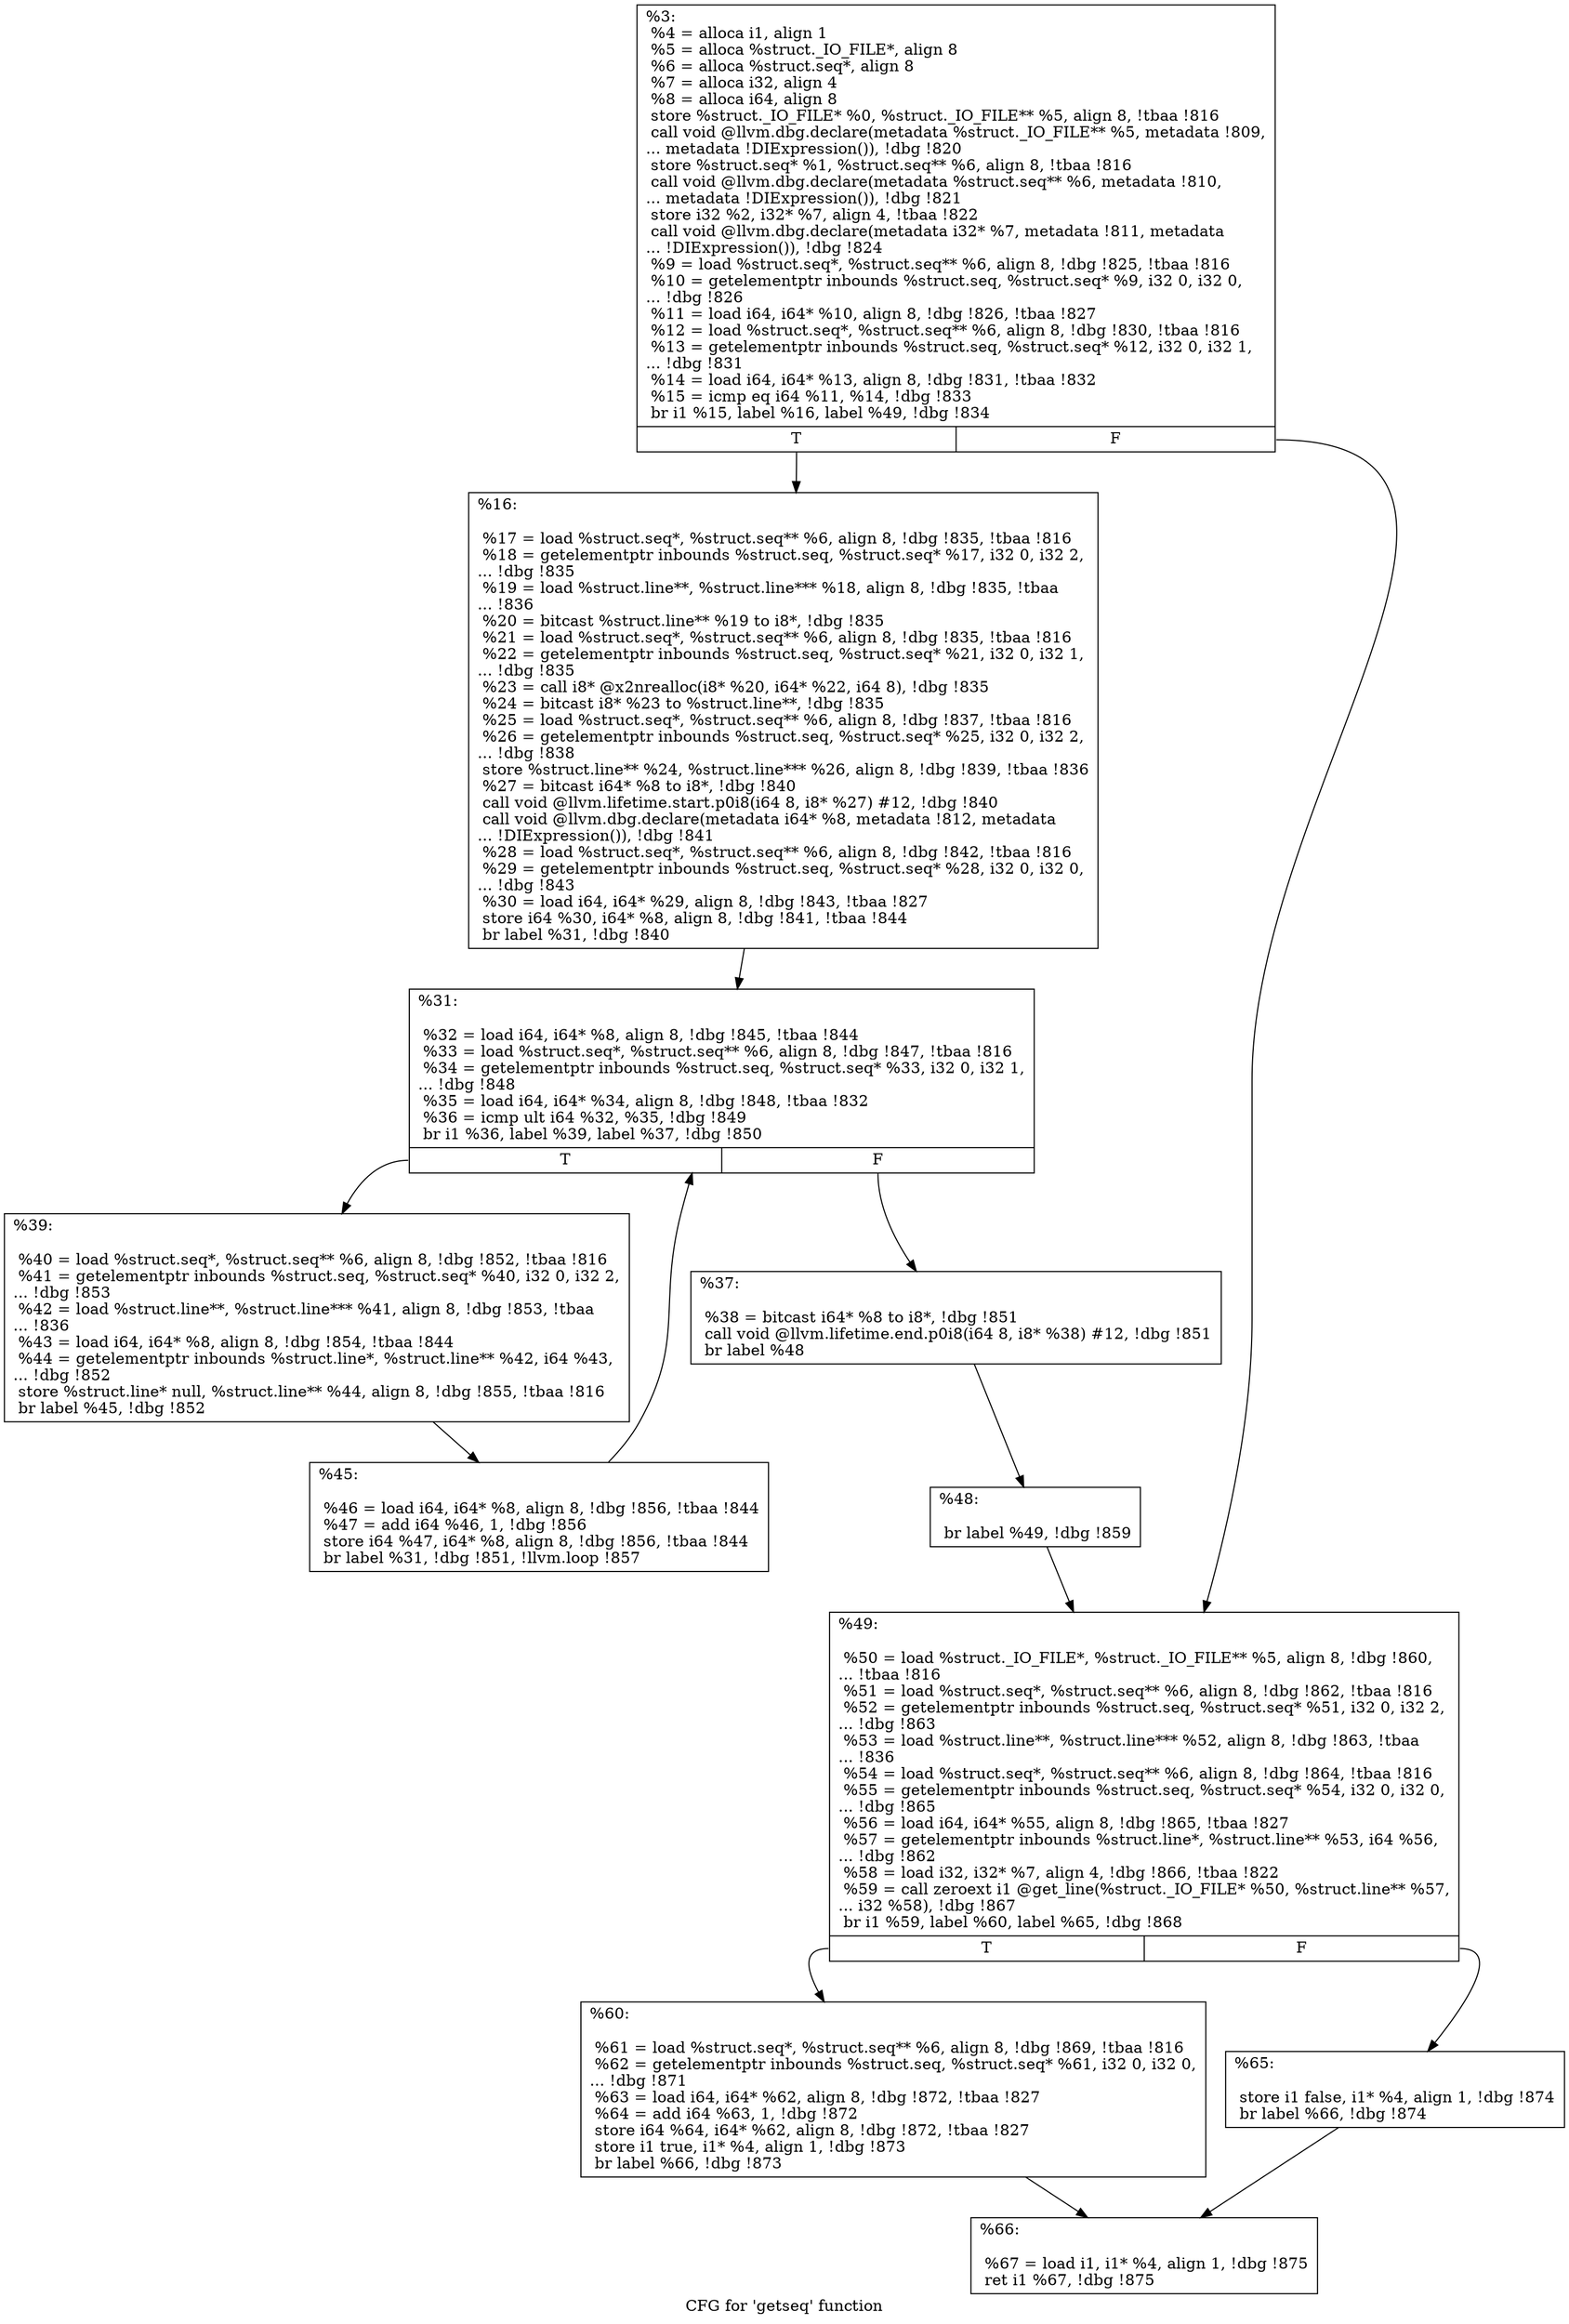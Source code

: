 digraph "CFG for 'getseq' function" {
	label="CFG for 'getseq' function";

	Node0xc93350 [shape=record,label="{%3:\l  %4 = alloca i1, align 1\l  %5 = alloca %struct._IO_FILE*, align 8\l  %6 = alloca %struct.seq*, align 8\l  %7 = alloca i32, align 4\l  %8 = alloca i64, align 8\l  store %struct._IO_FILE* %0, %struct._IO_FILE** %5, align 8, !tbaa !816\l  call void @llvm.dbg.declare(metadata %struct._IO_FILE** %5, metadata !809,\l... metadata !DIExpression()), !dbg !820\l  store %struct.seq* %1, %struct.seq** %6, align 8, !tbaa !816\l  call void @llvm.dbg.declare(metadata %struct.seq** %6, metadata !810,\l... metadata !DIExpression()), !dbg !821\l  store i32 %2, i32* %7, align 4, !tbaa !822\l  call void @llvm.dbg.declare(metadata i32* %7, metadata !811, metadata\l... !DIExpression()), !dbg !824\l  %9 = load %struct.seq*, %struct.seq** %6, align 8, !dbg !825, !tbaa !816\l  %10 = getelementptr inbounds %struct.seq, %struct.seq* %9, i32 0, i32 0,\l... !dbg !826\l  %11 = load i64, i64* %10, align 8, !dbg !826, !tbaa !827\l  %12 = load %struct.seq*, %struct.seq** %6, align 8, !dbg !830, !tbaa !816\l  %13 = getelementptr inbounds %struct.seq, %struct.seq* %12, i32 0, i32 1,\l... !dbg !831\l  %14 = load i64, i64* %13, align 8, !dbg !831, !tbaa !832\l  %15 = icmp eq i64 %11, %14, !dbg !833\l  br i1 %15, label %16, label %49, !dbg !834\l|{<s0>T|<s1>F}}"];
	Node0xc93350:s0 -> Node0xc96620;
	Node0xc93350:s1 -> Node0xc96800;
	Node0xc96620 [shape=record,label="{%16:\l\l  %17 = load %struct.seq*, %struct.seq** %6, align 8, !dbg !835, !tbaa !816\l  %18 = getelementptr inbounds %struct.seq, %struct.seq* %17, i32 0, i32 2,\l... !dbg !835\l  %19 = load %struct.line**, %struct.line*** %18, align 8, !dbg !835, !tbaa\l... !836\l  %20 = bitcast %struct.line** %19 to i8*, !dbg !835\l  %21 = load %struct.seq*, %struct.seq** %6, align 8, !dbg !835, !tbaa !816\l  %22 = getelementptr inbounds %struct.seq, %struct.seq* %21, i32 0, i32 1,\l... !dbg !835\l  %23 = call i8* @x2nrealloc(i8* %20, i64* %22, i64 8), !dbg !835\l  %24 = bitcast i8* %23 to %struct.line**, !dbg !835\l  %25 = load %struct.seq*, %struct.seq** %6, align 8, !dbg !837, !tbaa !816\l  %26 = getelementptr inbounds %struct.seq, %struct.seq* %25, i32 0, i32 2,\l... !dbg !838\l  store %struct.line** %24, %struct.line*** %26, align 8, !dbg !839, !tbaa !836\l  %27 = bitcast i64* %8 to i8*, !dbg !840\l  call void @llvm.lifetime.start.p0i8(i64 8, i8* %27) #12, !dbg !840\l  call void @llvm.dbg.declare(metadata i64* %8, metadata !812, metadata\l... !DIExpression()), !dbg !841\l  %28 = load %struct.seq*, %struct.seq** %6, align 8, !dbg !842, !tbaa !816\l  %29 = getelementptr inbounds %struct.seq, %struct.seq* %28, i32 0, i32 0,\l... !dbg !843\l  %30 = load i64, i64* %29, align 8, !dbg !843, !tbaa !827\l  store i64 %30, i64* %8, align 8, !dbg !841, !tbaa !844\l  br label %31, !dbg !840\l}"];
	Node0xc96620 -> Node0xc96670;
	Node0xc96670 [shape=record,label="{%31:\l\l  %32 = load i64, i64* %8, align 8, !dbg !845, !tbaa !844\l  %33 = load %struct.seq*, %struct.seq** %6, align 8, !dbg !847, !tbaa !816\l  %34 = getelementptr inbounds %struct.seq, %struct.seq* %33, i32 0, i32 1,\l... !dbg !848\l  %35 = load i64, i64* %34, align 8, !dbg !848, !tbaa !832\l  %36 = icmp ult i64 %32, %35, !dbg !849\l  br i1 %36, label %39, label %37, !dbg !850\l|{<s0>T|<s1>F}}"];
	Node0xc96670:s0 -> Node0xc96710;
	Node0xc96670:s1 -> Node0xc966c0;
	Node0xc966c0 [shape=record,label="{%37:\l\l  %38 = bitcast i64* %8 to i8*, !dbg !851\l  call void @llvm.lifetime.end.p0i8(i64 8, i8* %38) #12, !dbg !851\l  br label %48\l}"];
	Node0xc966c0 -> Node0xc967b0;
	Node0xc96710 [shape=record,label="{%39:\l\l  %40 = load %struct.seq*, %struct.seq** %6, align 8, !dbg !852, !tbaa !816\l  %41 = getelementptr inbounds %struct.seq, %struct.seq* %40, i32 0, i32 2,\l... !dbg !853\l  %42 = load %struct.line**, %struct.line*** %41, align 8, !dbg !853, !tbaa\l... !836\l  %43 = load i64, i64* %8, align 8, !dbg !854, !tbaa !844\l  %44 = getelementptr inbounds %struct.line*, %struct.line** %42, i64 %43,\l... !dbg !852\l  store %struct.line* null, %struct.line** %44, align 8, !dbg !855, !tbaa !816\l  br label %45, !dbg !852\l}"];
	Node0xc96710 -> Node0xc96760;
	Node0xc96760 [shape=record,label="{%45:\l\l  %46 = load i64, i64* %8, align 8, !dbg !856, !tbaa !844\l  %47 = add i64 %46, 1, !dbg !856\l  store i64 %47, i64* %8, align 8, !dbg !856, !tbaa !844\l  br label %31, !dbg !851, !llvm.loop !857\l}"];
	Node0xc96760 -> Node0xc96670;
	Node0xc967b0 [shape=record,label="{%48:\l\l  br label %49, !dbg !859\l}"];
	Node0xc967b0 -> Node0xc96800;
	Node0xc96800 [shape=record,label="{%49:\l\l  %50 = load %struct._IO_FILE*, %struct._IO_FILE** %5, align 8, !dbg !860,\l... !tbaa !816\l  %51 = load %struct.seq*, %struct.seq** %6, align 8, !dbg !862, !tbaa !816\l  %52 = getelementptr inbounds %struct.seq, %struct.seq* %51, i32 0, i32 2,\l... !dbg !863\l  %53 = load %struct.line**, %struct.line*** %52, align 8, !dbg !863, !tbaa\l... !836\l  %54 = load %struct.seq*, %struct.seq** %6, align 8, !dbg !864, !tbaa !816\l  %55 = getelementptr inbounds %struct.seq, %struct.seq* %54, i32 0, i32 0,\l... !dbg !865\l  %56 = load i64, i64* %55, align 8, !dbg !865, !tbaa !827\l  %57 = getelementptr inbounds %struct.line*, %struct.line** %53, i64 %56,\l... !dbg !862\l  %58 = load i32, i32* %7, align 4, !dbg !866, !tbaa !822\l  %59 = call zeroext i1 @get_line(%struct._IO_FILE* %50, %struct.line** %57,\l... i32 %58), !dbg !867\l  br i1 %59, label %60, label %65, !dbg !868\l|{<s0>T|<s1>F}}"];
	Node0xc96800:s0 -> Node0xc96850;
	Node0xc96800:s1 -> Node0xc968a0;
	Node0xc96850 [shape=record,label="{%60:\l\l  %61 = load %struct.seq*, %struct.seq** %6, align 8, !dbg !869, !tbaa !816\l  %62 = getelementptr inbounds %struct.seq, %struct.seq* %61, i32 0, i32 0,\l... !dbg !871\l  %63 = load i64, i64* %62, align 8, !dbg !872, !tbaa !827\l  %64 = add i64 %63, 1, !dbg !872\l  store i64 %64, i64* %62, align 8, !dbg !872, !tbaa !827\l  store i1 true, i1* %4, align 1, !dbg !873\l  br label %66, !dbg !873\l}"];
	Node0xc96850 -> Node0xc968f0;
	Node0xc968a0 [shape=record,label="{%65:\l\l  store i1 false, i1* %4, align 1, !dbg !874\l  br label %66, !dbg !874\l}"];
	Node0xc968a0 -> Node0xc968f0;
	Node0xc968f0 [shape=record,label="{%66:\l\l  %67 = load i1, i1* %4, align 1, !dbg !875\l  ret i1 %67, !dbg !875\l}"];
}
